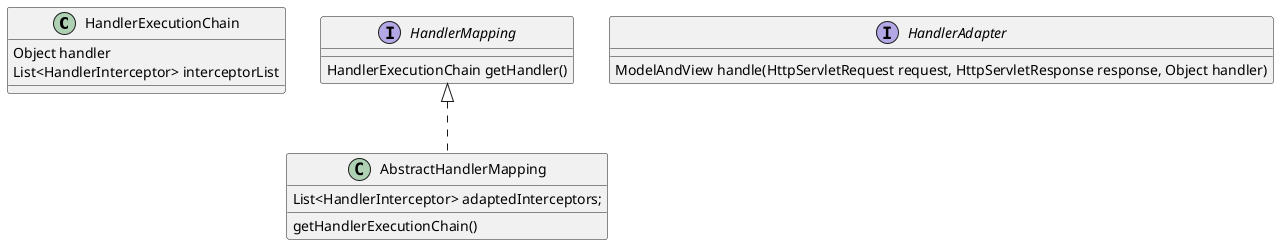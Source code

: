 @startuml
'https://plantuml.com/sequence-diagram


class HandlerExecutionChain{
    Object handler
    List<HandlerInterceptor> interceptorList
}

interface HandlerMapping {
    HandlerExecutionChain getHandler()
}


interface HandlerAdapter {
    ModelAndView handle(HttpServletRequest request, HttpServletResponse response, Object handler)
}




class AbstractHandlerMapping {
    List<HandlerInterceptor> adaptedInterceptors;


    getHandlerExecutionChain()
}


HandlerMapping <|.. AbstractHandlerMapping
@enduml
